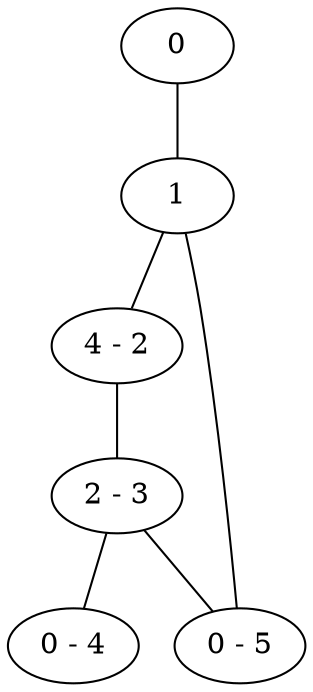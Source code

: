 graph new_graph {
	0;
	1;
	2[label="4 - 2"];
	3[label="2 - 3"];
	4[label="0 - 4"];
	5[label="0 - 5"];
	0--1;
	1--2;
	1--5;
	2--3;
	3--4;
	3--5;
	}
